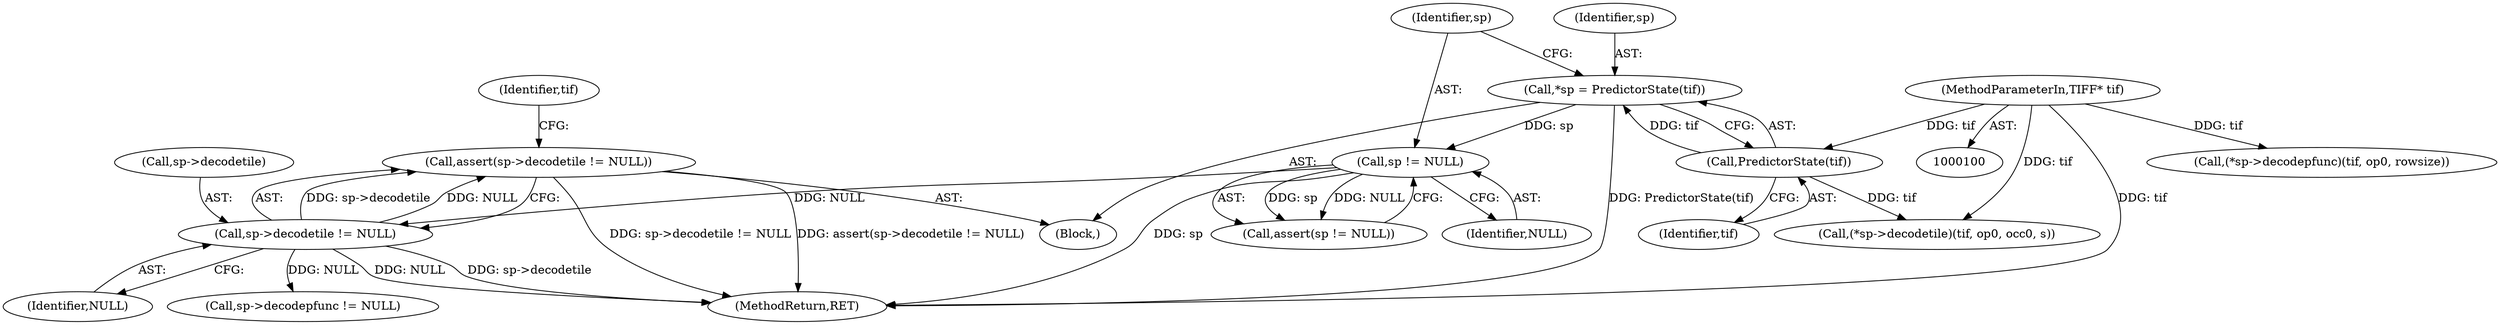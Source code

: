 digraph "0_libtiff_3ca657a8793dd011bf869695d72ad31c779c3cc1_0@API" {
"1000115" [label="(Call,assert(sp->decodetile != NULL))"];
"1000116" [label="(Call,sp->decodetile != NULL)"];
"1000112" [label="(Call,sp != NULL)"];
"1000107" [label="(Call,*sp = PredictorState(tif))"];
"1000109" [label="(Call,PredictorState(tif))"];
"1000101" [label="(MethodParameterIn,TIFF* tif)"];
"1000120" [label="(Identifier,NULL)"];
"1000109" [label="(Call,PredictorState(tif))"];
"1000111" [label="(Call,assert(sp != NULL))"];
"1000113" [label="(Identifier,sp)"];
"1000115" [label="(Call,assert(sp->decodetile != NULL))"];
"1000101" [label="(MethodParameterIn,TIFF* tif)"];
"1000123" [label="(Identifier,tif)"];
"1000110" [label="(Identifier,tif)"];
"1000108" [label="(Identifier,sp)"];
"1000112" [label="(Call,sp != NULL)"];
"1000167" [label="(Call,(*sp->decodepfunc)(tif, op0, rowsize))"];
"1000117" [label="(Call,sp->decodetile)"];
"1000105" [label="(Block,)"];
"1000114" [label="(Identifier,NULL)"];
"1000116" [label="(Call,sp->decodetile != NULL)"];
"1000184" [label="(MethodReturn,RET)"];
"1000155" [label="(Call,sp->decodepfunc != NULL)"];
"1000122" [label="(Call,(*sp->decodetile)(tif, op0, occ0, s))"];
"1000107" [label="(Call,*sp = PredictorState(tif))"];
"1000115" -> "1000105"  [label="AST: "];
"1000115" -> "1000116"  [label="CFG: "];
"1000116" -> "1000115"  [label="AST: "];
"1000123" -> "1000115"  [label="CFG: "];
"1000115" -> "1000184"  [label="DDG: assert(sp->decodetile != NULL)"];
"1000115" -> "1000184"  [label="DDG: sp->decodetile != NULL"];
"1000116" -> "1000115"  [label="DDG: sp->decodetile"];
"1000116" -> "1000115"  [label="DDG: NULL"];
"1000116" -> "1000120"  [label="CFG: "];
"1000117" -> "1000116"  [label="AST: "];
"1000120" -> "1000116"  [label="AST: "];
"1000116" -> "1000184"  [label="DDG: sp->decodetile"];
"1000116" -> "1000184"  [label="DDG: NULL"];
"1000112" -> "1000116"  [label="DDG: NULL"];
"1000116" -> "1000155"  [label="DDG: NULL"];
"1000112" -> "1000111"  [label="AST: "];
"1000112" -> "1000114"  [label="CFG: "];
"1000113" -> "1000112"  [label="AST: "];
"1000114" -> "1000112"  [label="AST: "];
"1000111" -> "1000112"  [label="CFG: "];
"1000112" -> "1000184"  [label="DDG: sp"];
"1000112" -> "1000111"  [label="DDG: sp"];
"1000112" -> "1000111"  [label="DDG: NULL"];
"1000107" -> "1000112"  [label="DDG: sp"];
"1000107" -> "1000105"  [label="AST: "];
"1000107" -> "1000109"  [label="CFG: "];
"1000108" -> "1000107"  [label="AST: "];
"1000109" -> "1000107"  [label="AST: "];
"1000113" -> "1000107"  [label="CFG: "];
"1000107" -> "1000184"  [label="DDG: PredictorState(tif)"];
"1000109" -> "1000107"  [label="DDG: tif"];
"1000109" -> "1000110"  [label="CFG: "];
"1000110" -> "1000109"  [label="AST: "];
"1000101" -> "1000109"  [label="DDG: tif"];
"1000109" -> "1000122"  [label="DDG: tif"];
"1000101" -> "1000100"  [label="AST: "];
"1000101" -> "1000184"  [label="DDG: tif"];
"1000101" -> "1000122"  [label="DDG: tif"];
"1000101" -> "1000167"  [label="DDG: tif"];
}
